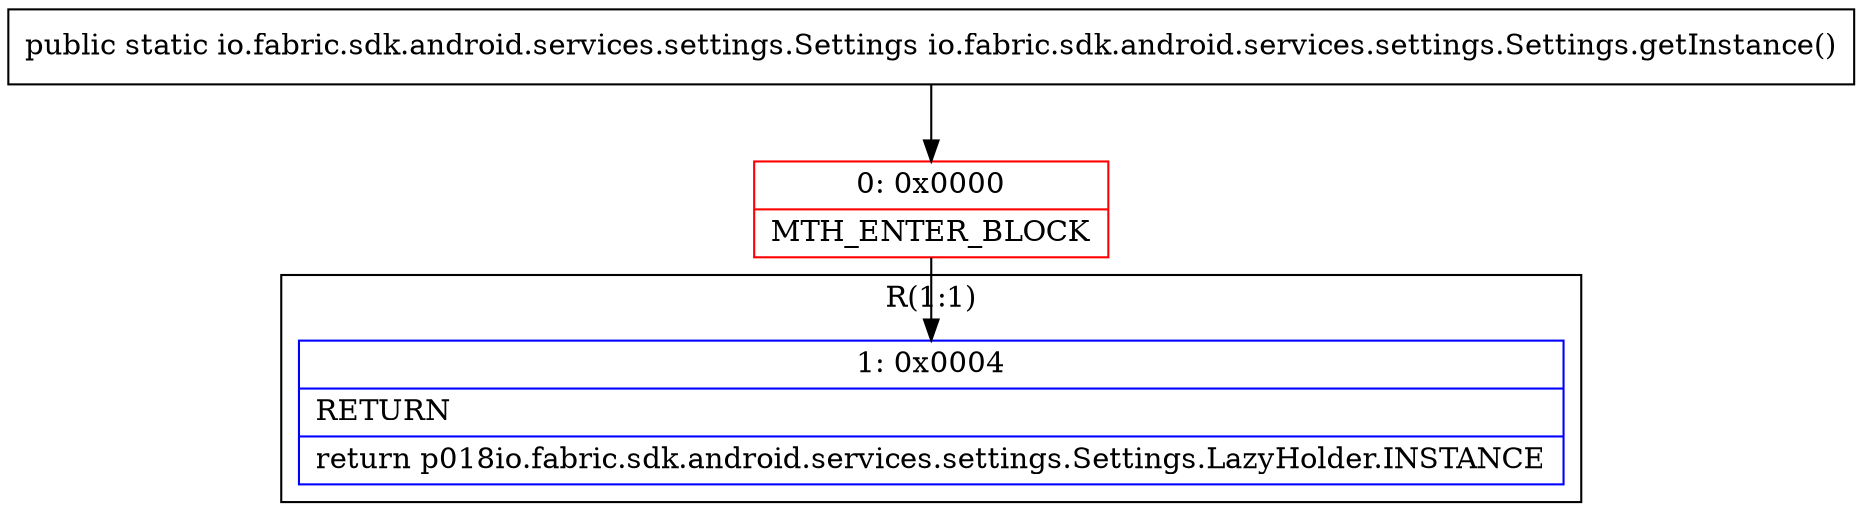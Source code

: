 digraph "CFG forio.fabric.sdk.android.services.settings.Settings.getInstance()Lio\/fabric\/sdk\/android\/services\/settings\/Settings;" {
subgraph cluster_Region_901302680 {
label = "R(1:1)";
node [shape=record,color=blue];
Node_1 [shape=record,label="{1\:\ 0x0004|RETURN\l|return p018io.fabric.sdk.android.services.settings.Settings.LazyHolder.INSTANCE\l}"];
}
Node_0 [shape=record,color=red,label="{0\:\ 0x0000|MTH_ENTER_BLOCK\l}"];
MethodNode[shape=record,label="{public static io.fabric.sdk.android.services.settings.Settings io.fabric.sdk.android.services.settings.Settings.getInstance() }"];
MethodNode -> Node_0;
Node_0 -> Node_1;
}

